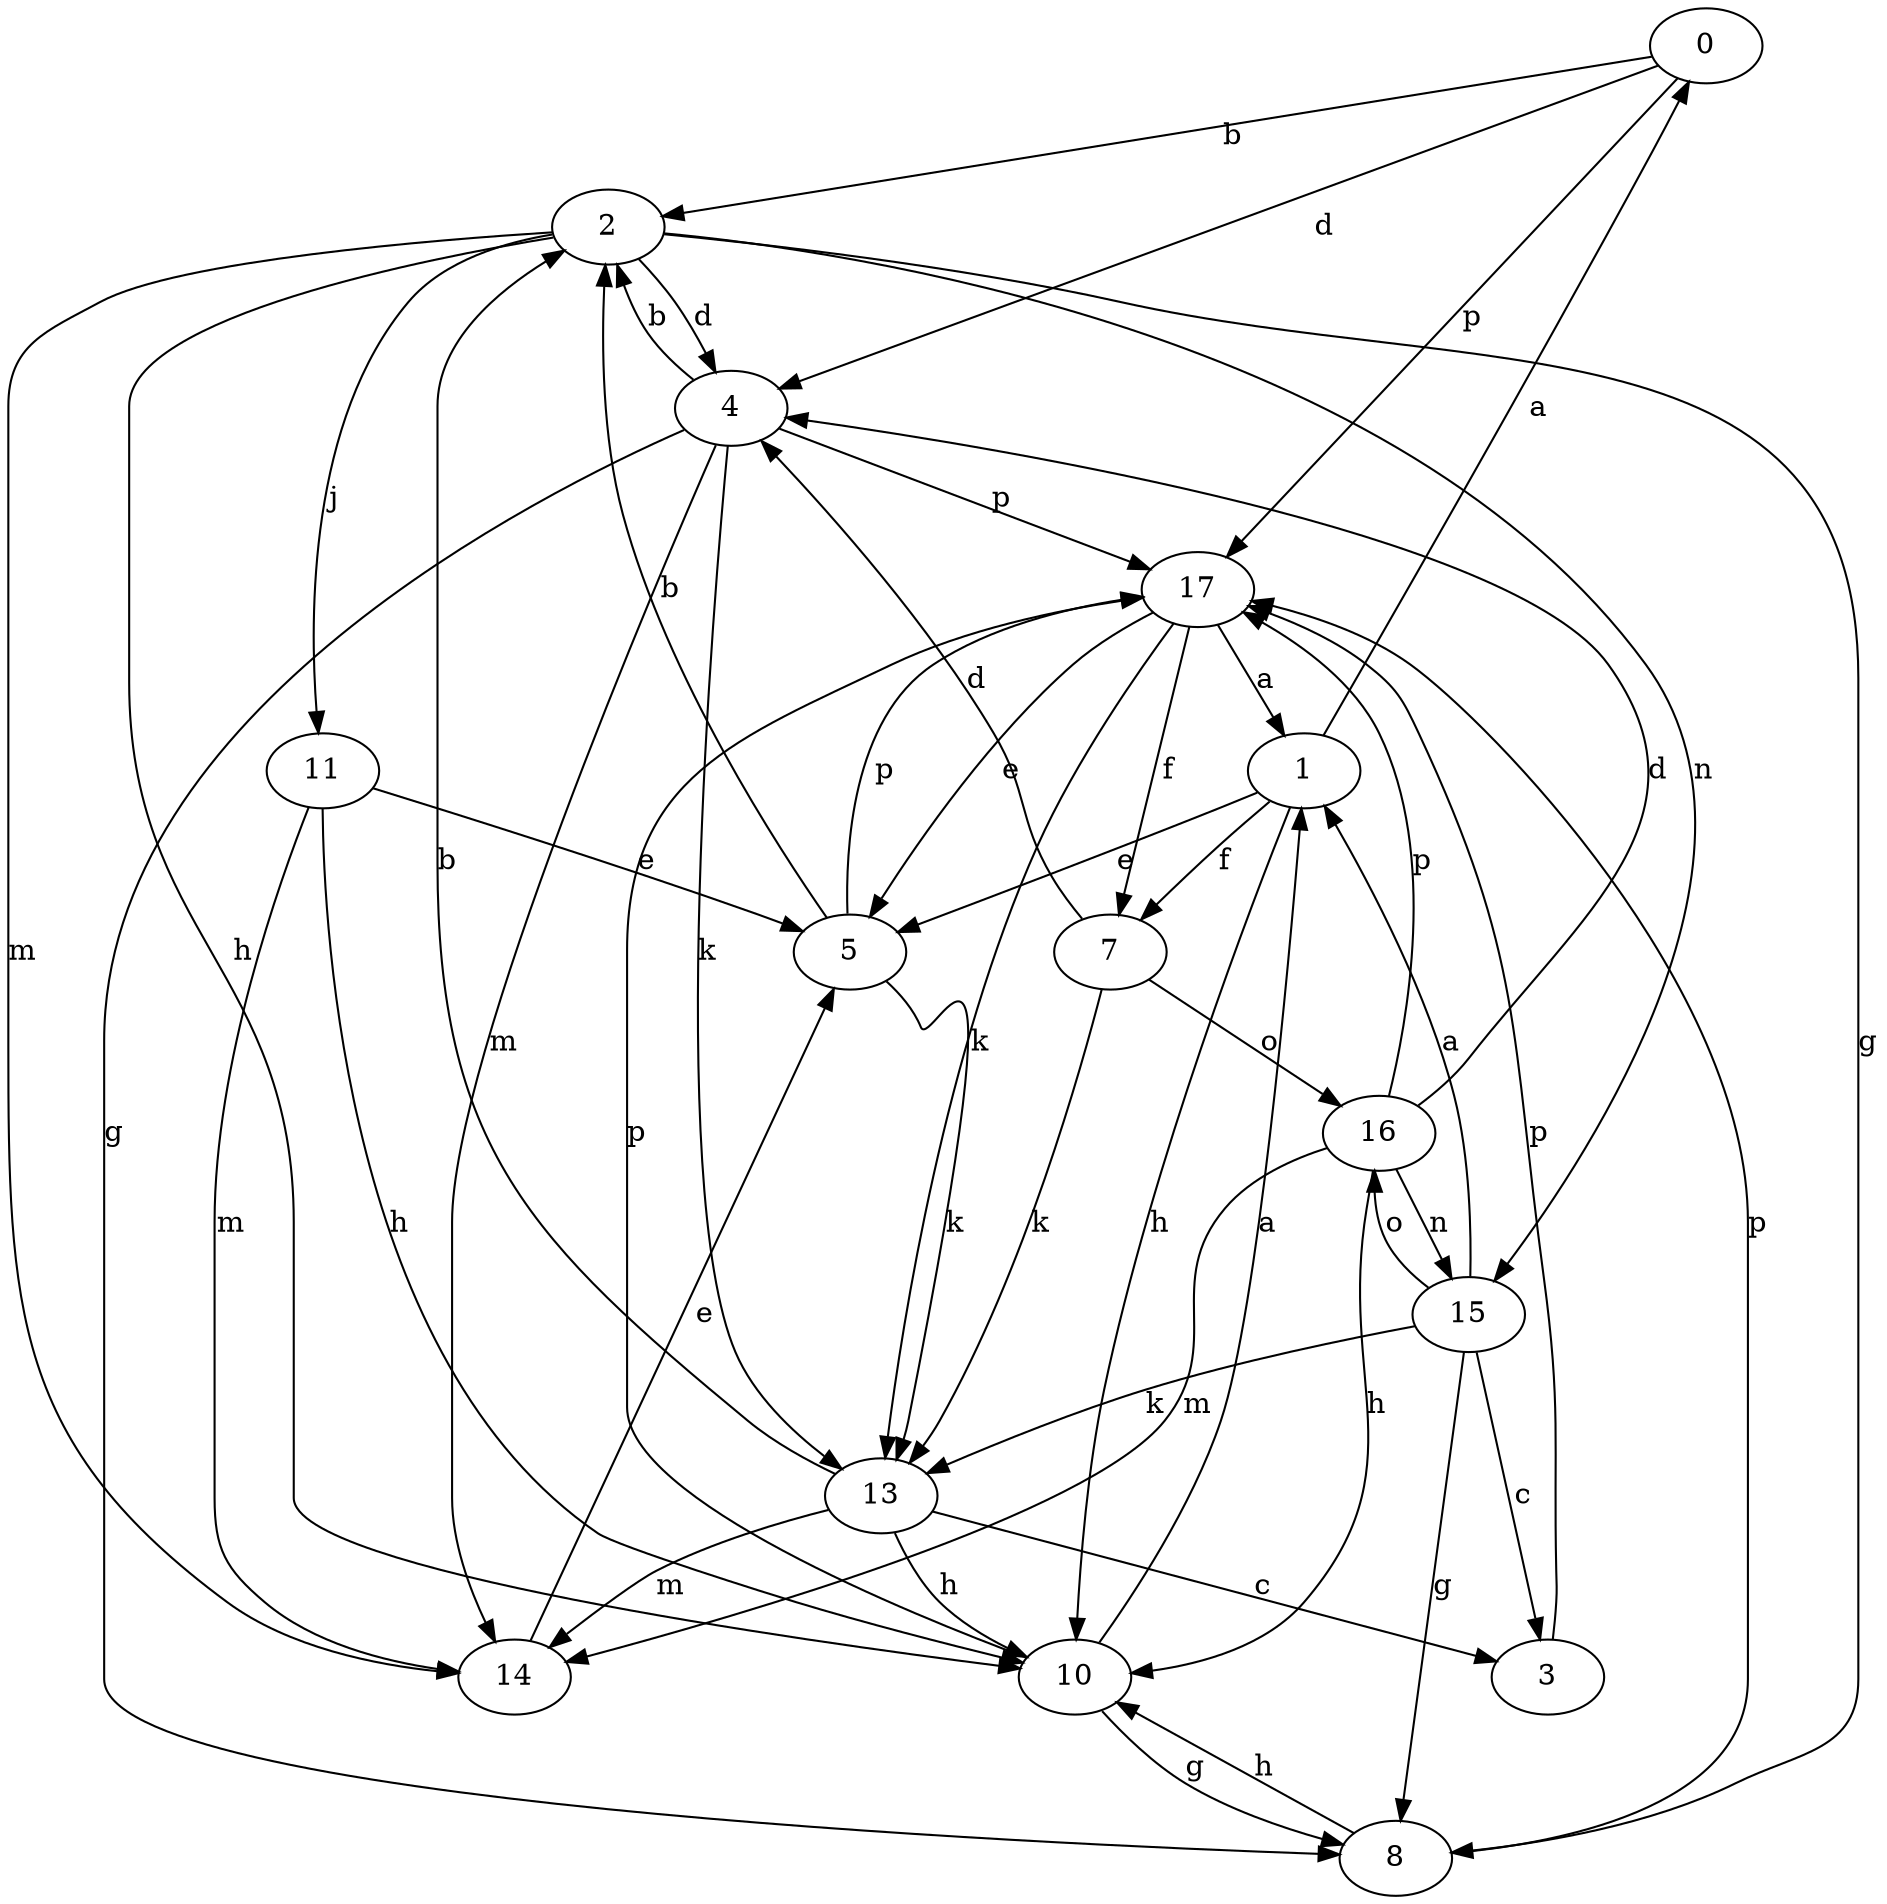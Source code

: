 strict digraph  {
0;
1;
2;
3;
4;
5;
7;
8;
10;
11;
13;
14;
15;
16;
17;
0 -> 2  [label=b];
0 -> 4  [label=d];
0 -> 17  [label=p];
1 -> 0  [label=a];
1 -> 5  [label=e];
1 -> 7  [label=f];
1 -> 10  [label=h];
2 -> 4  [label=d];
2 -> 8  [label=g];
2 -> 10  [label=h];
2 -> 11  [label=j];
2 -> 14  [label=m];
2 -> 15  [label=n];
3 -> 17  [label=p];
4 -> 2  [label=b];
4 -> 8  [label=g];
4 -> 13  [label=k];
4 -> 14  [label=m];
4 -> 17  [label=p];
5 -> 2  [label=b];
5 -> 13  [label=k];
5 -> 17  [label=p];
7 -> 4  [label=d];
7 -> 13  [label=k];
7 -> 16  [label=o];
8 -> 10  [label=h];
8 -> 17  [label=p];
10 -> 1  [label=a];
10 -> 8  [label=g];
10 -> 17  [label=p];
11 -> 5  [label=e];
11 -> 10  [label=h];
11 -> 14  [label=m];
13 -> 2  [label=b];
13 -> 3  [label=c];
13 -> 10  [label=h];
13 -> 14  [label=m];
14 -> 5  [label=e];
15 -> 1  [label=a];
15 -> 3  [label=c];
15 -> 8  [label=g];
15 -> 13  [label=k];
15 -> 16  [label=o];
16 -> 4  [label=d];
16 -> 10  [label=h];
16 -> 14  [label=m];
16 -> 15  [label=n];
16 -> 17  [label=p];
17 -> 1  [label=a];
17 -> 5  [label=e];
17 -> 7  [label=f];
17 -> 13  [label=k];
}
